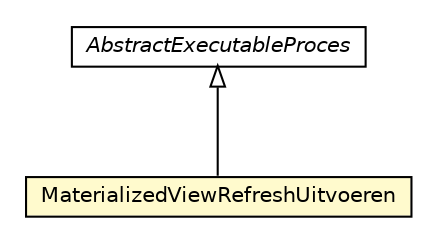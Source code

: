 #!/usr/local/bin/dot
#
# Class diagram 
# Generated by UMLGraph version R5_6-24-gf6e263 (http://www.umlgraph.org/)
#

digraph G {
	edge [fontname="Helvetica",fontsize=10,labelfontname="Helvetica",labelfontsize=10];
	node [fontname="Helvetica",fontsize=10,shape=plaintext];
	nodesep=0.25;
	ranksep=0.5;
	// nl.b3p.brmo.service.scanner.AbstractExecutableProces
	c1697 [label=<<table title="nl.b3p.brmo.service.scanner.AbstractExecutableProces" border="0" cellborder="1" cellspacing="0" cellpadding="2" port="p" href="./AbstractExecutableProces.html">
		<tr><td><table border="0" cellspacing="0" cellpadding="1">
<tr><td align="center" balign="center"><font face="Helvetica-Oblique"> AbstractExecutableProces </font></td></tr>
		</table></td></tr>
		</table>>, URL="./AbstractExecutableProces.html", fontname="Helvetica", fontcolor="black", fontsize=10.0];
	// nl.b3p.brmo.service.scanner.MaterializedViewRefreshUitvoeren
	c1698 [label=<<table title="nl.b3p.brmo.service.scanner.MaterializedViewRefreshUitvoeren" border="0" cellborder="1" cellspacing="0" cellpadding="2" port="p" bgcolor="lemonChiffon" href="./MaterializedViewRefreshUitvoeren.html">
		<tr><td><table border="0" cellspacing="0" cellpadding="1">
<tr><td align="center" balign="center"> MaterializedViewRefreshUitvoeren </td></tr>
		</table></td></tr>
		</table>>, URL="./MaterializedViewRefreshUitvoeren.html", fontname="Helvetica", fontcolor="black", fontsize=10.0];
	//nl.b3p.brmo.service.scanner.MaterializedViewRefreshUitvoeren extends nl.b3p.brmo.service.scanner.AbstractExecutableProces
	c1697:p -> c1698:p [dir=back,arrowtail=empty];
}

